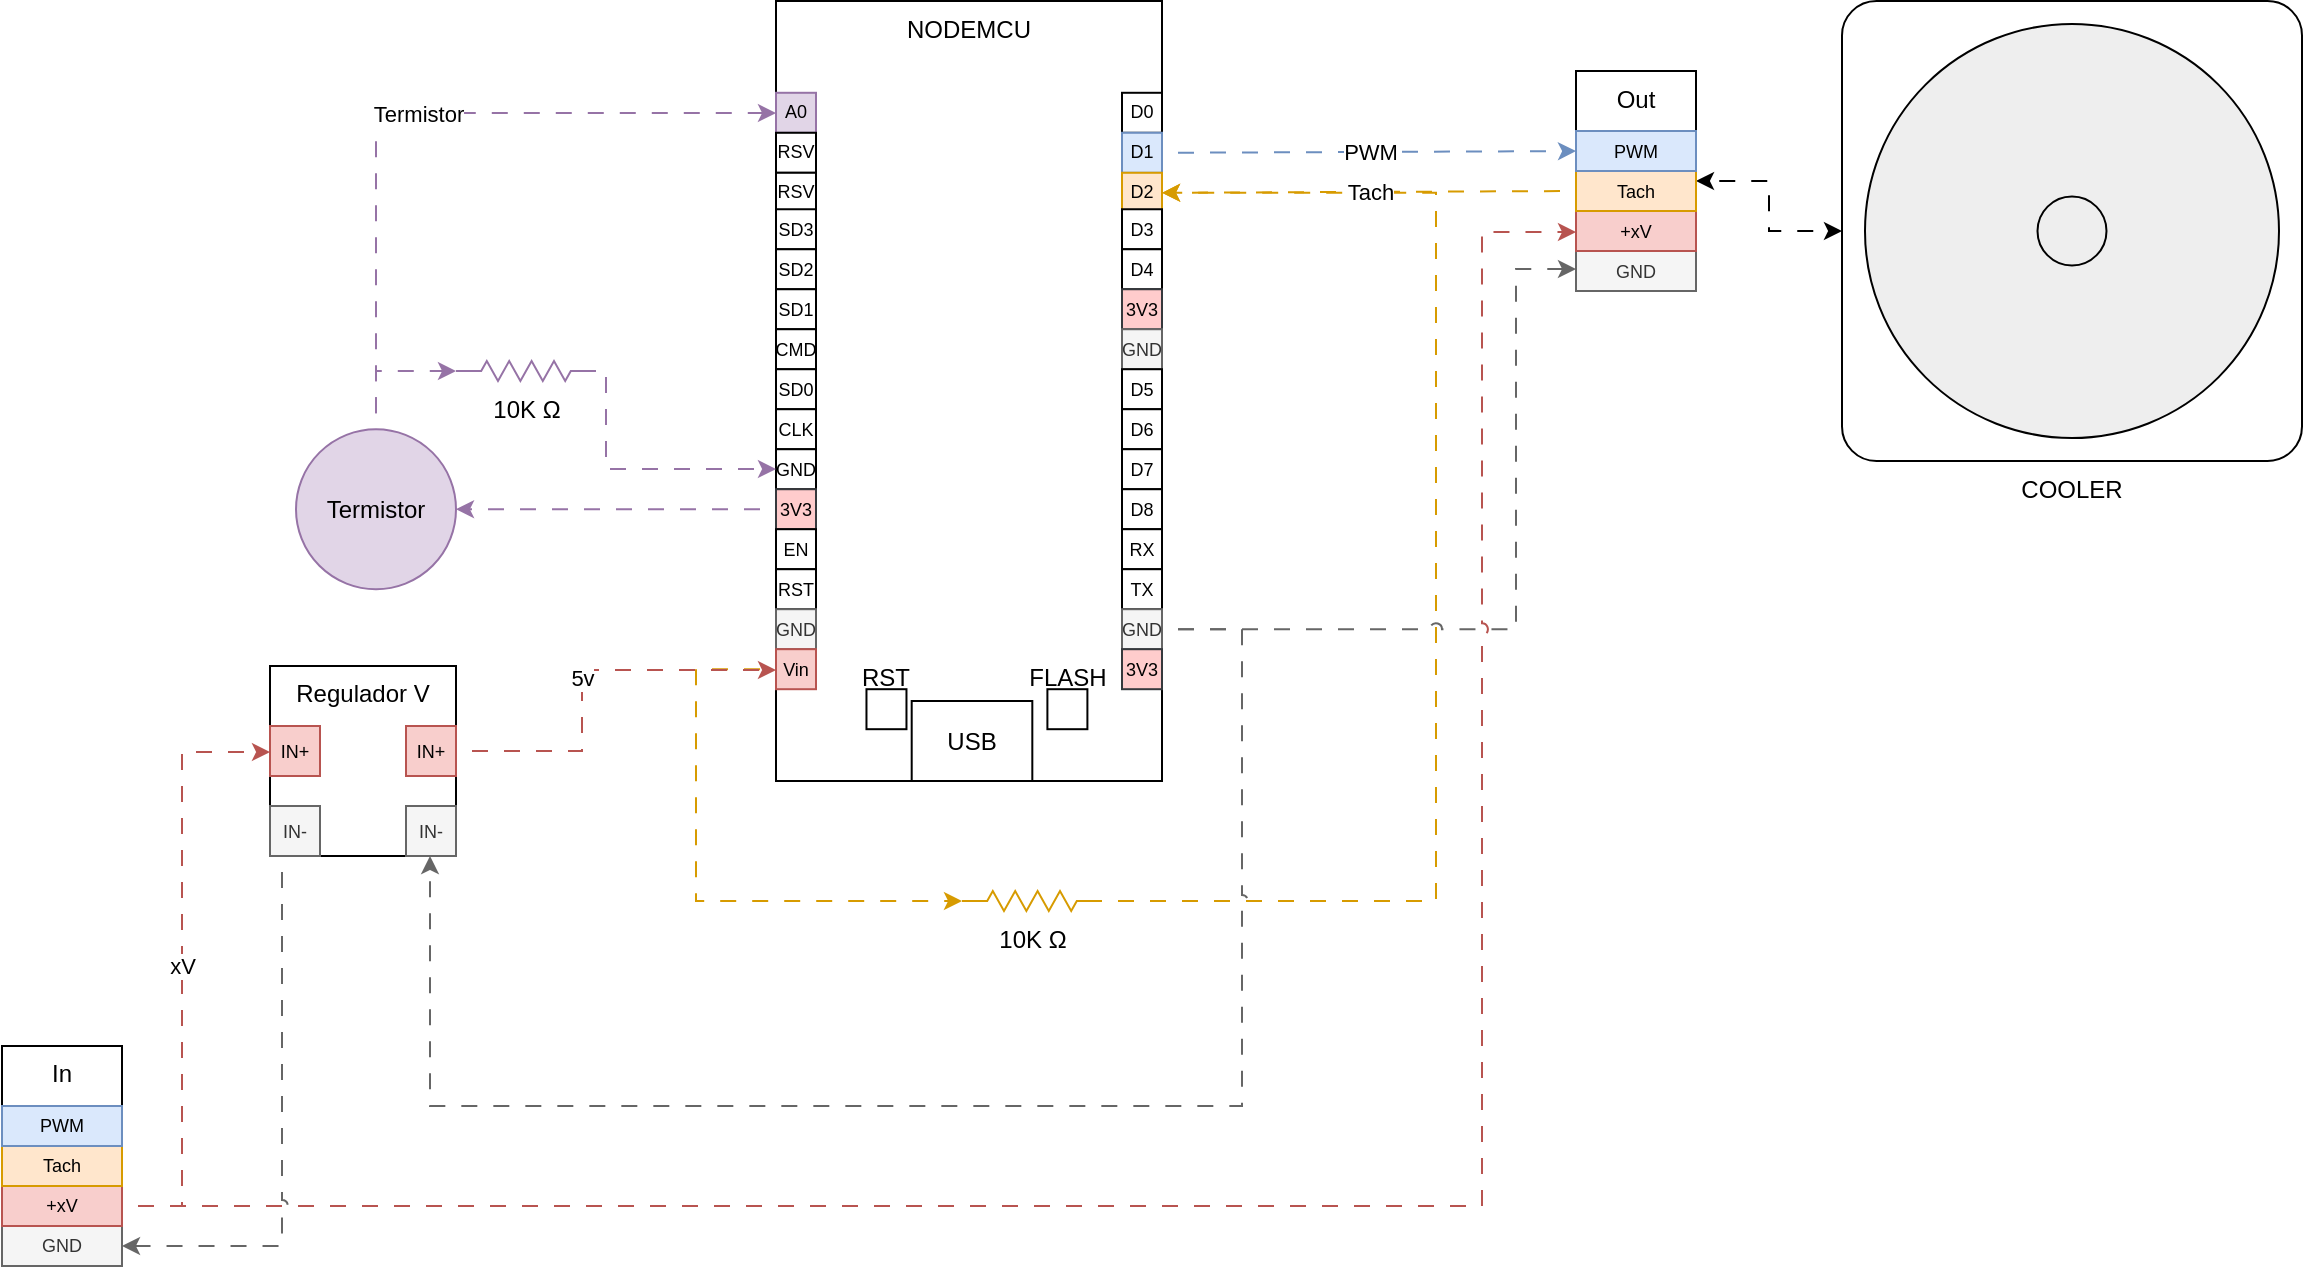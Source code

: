 <mxfile version="24.7.16" pages="2">
  <diagram name="PC PWM" id="gAgsuRjHS2G912RXlQrC">
    <mxGraphModel dx="1728" dy="940" grid="1" gridSize="10" guides="1" tooltips="1" connect="1" arrows="1" fold="1" page="1" pageScale="1" pageWidth="827" pageHeight="1169" math="0" shadow="0">
      <root>
        <mxCell id="0" />
        <mxCell id="1" parent="0" />
        <mxCell id="gfHZcTglI9DwYwQy2OEN-58" style="edgeStyle=orthogonalEdgeStyle;rounded=0;orthogonalLoop=1;jettySize=auto;html=1;entryX=1;entryY=0.5;entryDx=0;entryDy=0;fillColor=#ffe6cc;strokeColor=#d79b00;flowAnimation=1;jumpStyle=arc;" parent="1" source="gfHZcTglI9DwYwQy2OEN-57" target="gfHZcTglI9DwYwQy2OEN-6" edge="1">
          <mxGeometry relative="1" as="geometry">
            <Array as="points">
              <mxPoint x="727" y="487.5" />
              <mxPoint x="727" y="133.5" />
            </Array>
          </mxGeometry>
        </mxCell>
        <mxCell id="gfHZcTglI9DwYwQy2OEN-2" value="NODEMCU" style="rounded=0;whiteSpace=wrap;html=1;container=1;labelPosition=center;verticalLabelPosition=middle;align=center;verticalAlign=top;horizontal=1;" parent="1" vertex="1">
          <mxGeometry x="397" y="37.5" width="193" height="390" as="geometry" />
        </mxCell>
        <mxCell id="gfHZcTglI9DwYwQy2OEN-3" value="USB" style="rounded=0;whiteSpace=wrap;html=1;" parent="gfHZcTglI9DwYwQy2OEN-2" vertex="1">
          <mxGeometry x="67.852" y="350" width="60.312" height="40" as="geometry" />
        </mxCell>
        <mxCell id="gfHZcTglI9DwYwQy2OEN-4" value="D0" style="rounded=0;whiteSpace=wrap;html=1;fontSize=9;" parent="gfHZcTglI9DwYwQy2OEN-2" vertex="1">
          <mxGeometry x="173.0" y="45.895" width="20" height="20" as="geometry" />
        </mxCell>
        <mxCell id="gfHZcTglI9DwYwQy2OEN-5" value="D1" style="rounded=0;whiteSpace=wrap;html=1;fontSize=9;fillColor=#dae8fc;strokeColor=#6c8ebf;" parent="gfHZcTglI9DwYwQy2OEN-2" vertex="1">
          <mxGeometry x="173.0" y="65.892" width="20" height="20" as="geometry" />
        </mxCell>
        <mxCell id="gfHZcTglI9DwYwQy2OEN-6" value="D2" style="rounded=0;whiteSpace=wrap;html=1;fontSize=9;fillColor=#ffe6cc;strokeColor=#d79b00;" parent="gfHZcTglI9DwYwQy2OEN-2" vertex="1">
          <mxGeometry x="173.0" y="85.889" width="20" height="20" as="geometry" />
        </mxCell>
        <mxCell id="gfHZcTglI9DwYwQy2OEN-7" value="D3" style="rounded=0;whiteSpace=wrap;html=1;fontSize=9;" parent="gfHZcTglI9DwYwQy2OEN-2" vertex="1">
          <mxGeometry x="173.0" y="104.126" width="20" height="20" as="geometry" />
        </mxCell>
        <mxCell id="gfHZcTglI9DwYwQy2OEN-14" value="D4" style="rounded=0;whiteSpace=wrap;html=1;fontSize=9;" parent="gfHZcTglI9DwYwQy2OEN-2" vertex="1">
          <mxGeometry x="173.0" y="124.123" width="20" height="20" as="geometry" />
        </mxCell>
        <mxCell id="gfHZcTglI9DwYwQy2OEN-15" value="3V3" style="rounded=0;whiteSpace=wrap;html=1;fontSize=9;fillColor=#ffcccc;strokeColor=#36393d;" parent="gfHZcTglI9DwYwQy2OEN-2" vertex="1">
          <mxGeometry x="173.0" y="144.12" width="20" height="20" as="geometry" />
        </mxCell>
        <mxCell id="gfHZcTglI9DwYwQy2OEN-16" value="GND" style="rounded=0;whiteSpace=wrap;html=1;fontSize=9;fillColor=#f5f5f5;fontColor=#333333;strokeColor=#666666;" parent="gfHZcTglI9DwYwQy2OEN-2" vertex="1">
          <mxGeometry x="173.0" y="164.117" width="20" height="20" as="geometry" />
        </mxCell>
        <mxCell id="gfHZcTglI9DwYwQy2OEN-17" value="D5" style="rounded=0;whiteSpace=wrap;html=1;fontSize=9;" parent="gfHZcTglI9DwYwQy2OEN-2" vertex="1">
          <mxGeometry x="173.0" y="184.114" width="20" height="20" as="geometry" />
        </mxCell>
        <mxCell id="gfHZcTglI9DwYwQy2OEN-18" value="D6" style="rounded=0;whiteSpace=wrap;html=1;fontSize=9;" parent="gfHZcTglI9DwYwQy2OEN-2" vertex="1">
          <mxGeometry x="173.0" y="204.111" width="20" height="20" as="geometry" />
        </mxCell>
        <mxCell id="gfHZcTglI9DwYwQy2OEN-19" value="D7" style="rounded=0;whiteSpace=wrap;html=1;fontSize=9;" parent="gfHZcTglI9DwYwQy2OEN-2" vertex="1">
          <mxGeometry x="173.0" y="224.108" width="20" height="20" as="geometry" />
        </mxCell>
        <mxCell id="gfHZcTglI9DwYwQy2OEN-21" value="D8" style="rounded=0;whiteSpace=wrap;html=1;fontSize=9;" parent="gfHZcTglI9DwYwQy2OEN-2" vertex="1">
          <mxGeometry x="173.0" y="244.11" width="20" height="20" as="geometry" />
        </mxCell>
        <mxCell id="gfHZcTglI9DwYwQy2OEN-22" value="RX" style="rounded=0;whiteSpace=wrap;html=1;fontSize=9;" parent="gfHZcTglI9DwYwQy2OEN-2" vertex="1">
          <mxGeometry x="173.0" y="264.107" width="20" height="20" as="geometry" />
        </mxCell>
        <mxCell id="gfHZcTglI9DwYwQy2OEN-23" value="TX" style="rounded=0;whiteSpace=wrap;html=1;fontSize=9;" parent="gfHZcTglI9DwYwQy2OEN-2" vertex="1">
          <mxGeometry x="173.0" y="284.104" width="20" height="20" as="geometry" />
        </mxCell>
        <mxCell id="gfHZcTglI9DwYwQy2OEN-24" value="GND" style="rounded=0;whiteSpace=wrap;html=1;fontSize=9;fillColor=#f5f5f5;fontColor=#333333;strokeColor=#666666;" parent="gfHZcTglI9DwYwQy2OEN-2" vertex="1">
          <mxGeometry x="173.0" y="304.101" width="20" height="20" as="geometry" />
        </mxCell>
        <mxCell id="gfHZcTglI9DwYwQy2OEN-25" value="3V3" style="rounded=0;whiteSpace=wrap;html=1;fontSize=9;fillColor=#ffcccc;strokeColor=#36393d;" parent="gfHZcTglI9DwYwQy2OEN-2" vertex="1">
          <mxGeometry x="173.0" y="324.098" width="20" height="20" as="geometry" />
        </mxCell>
        <mxCell id="gfHZcTglI9DwYwQy2OEN-26" value="A0" style="rounded=0;whiteSpace=wrap;html=1;fontSize=9;fillColor=#e1d5e7;strokeColor=#9673a6;" parent="gfHZcTglI9DwYwQy2OEN-2" vertex="1">
          <mxGeometry x="-0.002" y="45.895" width="20" height="20" as="geometry" />
        </mxCell>
        <mxCell id="gfHZcTglI9DwYwQy2OEN-27" value="RSV" style="rounded=0;whiteSpace=wrap;html=1;fontSize=9;" parent="gfHZcTglI9DwYwQy2OEN-2" vertex="1">
          <mxGeometry x="-0.002" y="65.892" width="20" height="20" as="geometry" />
        </mxCell>
        <mxCell id="gfHZcTglI9DwYwQy2OEN-28" value="RSV" style="rounded=0;whiteSpace=wrap;html=1;fontSize=9;" parent="gfHZcTglI9DwYwQy2OEN-2" vertex="1">
          <mxGeometry x="-0.002" y="85.889" width="20" height="20" as="geometry" />
        </mxCell>
        <mxCell id="gfHZcTglI9DwYwQy2OEN-29" value="SD3" style="rounded=0;whiteSpace=wrap;html=1;fontSize=9;" parent="gfHZcTglI9DwYwQy2OEN-2" vertex="1">
          <mxGeometry x="-0.002" y="104.126" width="20" height="20" as="geometry" />
        </mxCell>
        <mxCell id="gfHZcTglI9DwYwQy2OEN-30" value="SD2" style="rounded=0;whiteSpace=wrap;html=1;fontSize=9;" parent="gfHZcTglI9DwYwQy2OEN-2" vertex="1">
          <mxGeometry x="-0.002" y="124.123" width="20" height="20" as="geometry" />
        </mxCell>
        <mxCell id="gfHZcTglI9DwYwQy2OEN-31" value="SD1" style="rounded=0;whiteSpace=wrap;html=1;fontSize=9;" parent="gfHZcTglI9DwYwQy2OEN-2" vertex="1">
          <mxGeometry x="-0.002" y="144.12" width="20" height="20" as="geometry" />
        </mxCell>
        <mxCell id="gfHZcTglI9DwYwQy2OEN-32" value="CMD" style="rounded=0;whiteSpace=wrap;html=1;fontSize=9;" parent="gfHZcTglI9DwYwQy2OEN-2" vertex="1">
          <mxGeometry x="-0.002" y="164.117" width="20" height="20" as="geometry" />
        </mxCell>
        <mxCell id="gfHZcTglI9DwYwQy2OEN-33" value="SD0" style="rounded=0;whiteSpace=wrap;html=1;fontSize=9;" parent="gfHZcTglI9DwYwQy2OEN-2" vertex="1">
          <mxGeometry x="-0.002" y="184.114" width="20" height="20" as="geometry" />
        </mxCell>
        <mxCell id="gfHZcTglI9DwYwQy2OEN-34" value="CLK" style="rounded=0;whiteSpace=wrap;html=1;fontSize=9;" parent="gfHZcTglI9DwYwQy2OEN-2" vertex="1">
          <mxGeometry x="-0.002" y="204.111" width="20" height="20" as="geometry" />
        </mxCell>
        <mxCell id="gfHZcTglI9DwYwQy2OEN-35" value="GND" style="rounded=0;whiteSpace=wrap;html=1;fontSize=9;" parent="gfHZcTglI9DwYwQy2OEN-2" vertex="1">
          <mxGeometry x="-0.002" y="224.108" width="20" height="20" as="geometry" />
        </mxCell>
        <mxCell id="gfHZcTglI9DwYwQy2OEN-36" value="3V3" style="rounded=0;whiteSpace=wrap;html=1;fontSize=9;fillColor=#ffcccc;strokeColor=#36393d;" parent="gfHZcTglI9DwYwQy2OEN-2" vertex="1">
          <mxGeometry x="-0.002" y="244.11" width="20" height="20" as="geometry" />
        </mxCell>
        <mxCell id="gfHZcTglI9DwYwQy2OEN-37" value="EN" style="rounded=0;whiteSpace=wrap;html=1;fontSize=9;" parent="gfHZcTglI9DwYwQy2OEN-2" vertex="1">
          <mxGeometry x="-0.002" y="264.107" width="20" height="20" as="geometry" />
        </mxCell>
        <mxCell id="gfHZcTglI9DwYwQy2OEN-38" value="RST" style="rounded=0;whiteSpace=wrap;html=1;fontSize=9;" parent="gfHZcTglI9DwYwQy2OEN-2" vertex="1">
          <mxGeometry x="-0.002" y="284.104" width="20" height="20" as="geometry" />
        </mxCell>
        <mxCell id="gfHZcTglI9DwYwQy2OEN-39" value="GND" style="rounded=0;whiteSpace=wrap;html=1;fontSize=9;fillColor=#f5f5f5;fontColor=#333333;strokeColor=#666666;" parent="gfHZcTglI9DwYwQy2OEN-2" vertex="1">
          <mxGeometry x="-0.002" y="304.101" width="20" height="20" as="geometry" />
        </mxCell>
        <mxCell id="gfHZcTglI9DwYwQy2OEN-40" value="Vin" style="rounded=0;whiteSpace=wrap;html=1;fontSize=9;fillColor=#f8cecc;strokeColor=#b85450;" parent="gfHZcTglI9DwYwQy2OEN-2" vertex="1">
          <mxGeometry x="-0.002" y="324.098" width="20" height="20" as="geometry" />
        </mxCell>
        <mxCell id="gfHZcTglI9DwYwQy2OEN-41" value="FLASH" style="rounded=0;whiteSpace=wrap;html=1;verticalAlign=top;horizontal=1;labelPosition=center;verticalLabelPosition=top;align=center;" parent="gfHZcTglI9DwYwQy2OEN-2" vertex="1">
          <mxGeometry x="135.701" y="344.098" width="20" height="20" as="geometry" />
        </mxCell>
        <mxCell id="gfHZcTglI9DwYwQy2OEN-43" value="RST" style="rounded=0;whiteSpace=wrap;html=1;verticalAlign=top;horizontal=1;labelPosition=center;verticalLabelPosition=top;align=center;" parent="gfHZcTglI9DwYwQy2OEN-2" vertex="1">
          <mxGeometry x="45.233" y="344.098" width="20" height="20" as="geometry" />
        </mxCell>
        <mxCell id="gfHZcTglI9DwYwQy2OEN-47" value="Termistor" style="ellipse;whiteSpace=wrap;html=1;aspect=fixed;fillColor=#e1d5e7;strokeColor=#9673a6;" parent="1" vertex="1">
          <mxGeometry x="157" y="251.61" width="80" height="80" as="geometry" />
        </mxCell>
        <mxCell id="gfHZcTglI9DwYwQy2OEN-46" value="Termistor" style="edgeStyle=orthogonalEdgeStyle;rounded=0;orthogonalLoop=1;jettySize=auto;html=1;fillColor=#e1d5e7;strokeColor=#9673a6;flowAnimation=1;jumpStyle=arc;" parent="1" source="gfHZcTglI9DwYwQy2OEN-47" target="gfHZcTglI9DwYwQy2OEN-26" edge="1">
          <mxGeometry relative="1" as="geometry">
            <mxPoint x="247" y="87.5" as="sourcePoint" />
            <Array as="points">
              <mxPoint x="197" y="93.5" />
            </Array>
          </mxGeometry>
        </mxCell>
        <mxCell id="gfHZcTglI9DwYwQy2OEN-48" style="edgeStyle=orthogonalEdgeStyle;rounded=0;orthogonalLoop=1;jettySize=auto;html=1;fillColor=#e1d5e7;strokeColor=#9673a6;flowAnimation=1;jumpStyle=arc;" parent="1" source="gfHZcTglI9DwYwQy2OEN-36" target="gfHZcTglI9DwYwQy2OEN-47" edge="1">
          <mxGeometry relative="1" as="geometry" />
        </mxCell>
        <mxCell id="gfHZcTglI9DwYwQy2OEN-52" style="edgeStyle=orthogonalEdgeStyle;rounded=0;orthogonalLoop=1;jettySize=auto;html=1;fillColor=#e1d5e7;strokeColor=#9673a6;flowAnimation=1;jumpStyle=arc;" parent="1" source="gfHZcTglI9DwYwQy2OEN-50" target="gfHZcTglI9DwYwQy2OEN-35" edge="1">
          <mxGeometry relative="1" as="geometry">
            <Array as="points">
              <mxPoint x="312" y="271.5" />
            </Array>
          </mxGeometry>
        </mxCell>
        <mxCell id="gfHZcTglI9DwYwQy2OEN-50" value="10K Ω" style="pointerEvents=1;verticalLabelPosition=bottom;shadow=0;dashed=0;align=center;html=1;verticalAlign=top;shape=mxgraph.electrical.resistors.resistor_2;fillColor=#e1d5e7;strokeColor=#9673a6;" parent="1" vertex="1">
          <mxGeometry x="237" y="217.5" width="70" height="10" as="geometry" />
        </mxCell>
        <mxCell id="gfHZcTglI9DwYwQy2OEN-51" style="edgeStyle=orthogonalEdgeStyle;rounded=0;orthogonalLoop=1;jettySize=auto;html=1;entryX=0;entryY=0.5;entryDx=0;entryDy=0;entryPerimeter=0;fillColor=#e1d5e7;strokeColor=#9673a6;flowAnimation=1;jumpStyle=arc;" parent="1" source="gfHZcTglI9DwYwQy2OEN-47" target="gfHZcTglI9DwYwQy2OEN-50" edge="1">
          <mxGeometry relative="1" as="geometry" />
        </mxCell>
        <mxCell id="gfHZcTglI9DwYwQy2OEN-56" style="edgeStyle=orthogonalEdgeStyle;rounded=0;orthogonalLoop=1;jettySize=auto;html=1;flowAnimation=1;jumpStyle=arc;startArrow=classic;startFill=1;" parent="1" source="gfHZcTglI9DwYwQy2OEN-53" target="gfHZcTglI9DwYwQy2OEN-62" edge="1">
          <mxGeometry relative="1" as="geometry">
            <mxPoint x="1040" y="422.5" as="targetPoint" />
          </mxGeometry>
        </mxCell>
        <mxCell id="gfHZcTglI9DwYwQy2OEN-53" value="COOLER" style="whiteSpace=wrap;html=1;aspect=fixed;verticalLabelPosition=bottom;verticalAlign=top;shape=mxgraph.floorplan.water_cooler;" parent="1" vertex="1">
          <mxGeometry x="930" y="37.5" width="230" height="230" as="geometry" />
        </mxCell>
        <mxCell id="gfHZcTglI9DwYwQy2OEN-57" value="10K Ω" style="pointerEvents=1;verticalLabelPosition=bottom;shadow=0;dashed=0;align=center;html=1;verticalAlign=top;shape=mxgraph.electrical.resistors.resistor_2;fillColor=#ffe6cc;strokeColor=#d79b00;" parent="1" vertex="1">
          <mxGeometry x="490" y="482.5" width="70" height="10" as="geometry" />
        </mxCell>
        <mxCell id="gfHZcTglI9DwYwQy2OEN-59" style="edgeStyle=orthogonalEdgeStyle;rounded=0;orthogonalLoop=1;jettySize=auto;html=1;fillColor=#ffe6cc;strokeColor=#d79b00;flowAnimation=1;jumpStyle=arc;" parent="1" source="gfHZcTglI9DwYwQy2OEN-40" target="gfHZcTglI9DwYwQy2OEN-57" edge="1">
          <mxGeometry relative="1" as="geometry">
            <Array as="points">
              <mxPoint x="357" y="371.5" />
              <mxPoint x="357" y="487.5" />
            </Array>
          </mxGeometry>
        </mxCell>
        <mxCell id="gfHZcTglI9DwYwQy2OEN-62" value="&lt;div&gt;Out&lt;/div&gt;" style="rounded=0;whiteSpace=wrap;html=1;verticalAlign=top;container=1;" parent="1" vertex="1">
          <mxGeometry x="797" y="72.5" width="60" height="110" as="geometry" />
        </mxCell>
        <mxCell id="gfHZcTglI9DwYwQy2OEN-65" value="GND" style="rounded=0;whiteSpace=wrap;html=1;fontSize=9;fillColor=#f5f5f5;fontColor=#333333;strokeColor=#666666;" parent="gfHZcTglI9DwYwQy2OEN-62" vertex="1">
          <mxGeometry y="90" width="60" height="20.0" as="geometry" />
        </mxCell>
        <mxCell id="gfHZcTglI9DwYwQy2OEN-66" value="+xV" style="rounded=0;whiteSpace=wrap;html=1;fontSize=9;fillColor=#f8cecc;strokeColor=#b85450;" parent="gfHZcTglI9DwYwQy2OEN-62" vertex="1">
          <mxGeometry y="70" width="60" height="20.0" as="geometry" />
        </mxCell>
        <mxCell id="gfHZcTglI9DwYwQy2OEN-69" value="Tach" style="rounded=0;whiteSpace=wrap;html=1;fontSize=9;fillColor=#ffe6cc;strokeColor=#d79b00;" parent="gfHZcTglI9DwYwQy2OEN-62" vertex="1">
          <mxGeometry y="50.0" width="60" height="20.0" as="geometry" />
        </mxCell>
        <mxCell id="gfHZcTglI9DwYwQy2OEN-71" value="PWM" style="rounded=0;whiteSpace=wrap;html=1;fontSize=9;fillColor=#dae8fc;strokeColor=#6c8ebf;" parent="gfHZcTglI9DwYwQy2OEN-62" vertex="1">
          <mxGeometry y="30" width="60" height="20.0" as="geometry" />
        </mxCell>
        <mxCell id="gfHZcTglI9DwYwQy2OEN-68" style="edgeStyle=orthogonalEdgeStyle;rounded=0;orthogonalLoop=1;jettySize=auto;html=1;fillColor=#f5f5f5;strokeColor=#666666;flowAnimation=1;jumpStyle=arc;" parent="1" source="gfHZcTglI9DwYwQy2OEN-24" target="gfHZcTglI9DwYwQy2OEN-65" edge="1">
          <mxGeometry relative="1" as="geometry">
            <Array as="points">
              <mxPoint x="767" y="351.5" />
              <mxPoint x="767" y="171.5" />
            </Array>
          </mxGeometry>
        </mxCell>
        <mxCell id="gfHZcTglI9DwYwQy2OEN-45" value="Tach" style="edgeStyle=orthogonalEdgeStyle;rounded=0;orthogonalLoop=1;jettySize=auto;html=1;fillColor=#ffe6cc;strokeColor=#d79b00;flowAnimation=1;jumpStyle=arc;" parent="1" source="gfHZcTglI9DwYwQy2OEN-69" target="gfHZcTglI9DwYwQy2OEN-6" edge="1">
          <mxGeometry relative="1" as="geometry">
            <mxPoint x="757" y="133.389" as="sourcePoint" />
          </mxGeometry>
        </mxCell>
        <mxCell id="gfHZcTglI9DwYwQy2OEN-44" value="PWM" style="edgeStyle=orthogonalEdgeStyle;rounded=0;orthogonalLoop=1;jettySize=auto;html=1;fillColor=#dae8fc;strokeColor=#6c8ebf;flowAnimation=1;jumpStyle=arc;" parent="1" source="gfHZcTglI9DwYwQy2OEN-5" target="gfHZcTglI9DwYwQy2OEN-71" edge="1">
          <mxGeometry relative="1" as="geometry">
            <mxPoint x="757" y="113.392" as="targetPoint" />
          </mxGeometry>
        </mxCell>
        <mxCell id="gfHZcTglI9DwYwQy2OEN-73" value="In" style="rounded=0;whiteSpace=wrap;html=1;verticalAlign=top;container=1;" parent="1" vertex="1">
          <mxGeometry x="10" y="560" width="60" height="110" as="geometry" />
        </mxCell>
        <mxCell id="gfHZcTglI9DwYwQy2OEN-74" value="GND" style="rounded=0;whiteSpace=wrap;html=1;fontSize=9;fillColor=#f5f5f5;fontColor=#333333;strokeColor=#666666;" parent="gfHZcTglI9DwYwQy2OEN-73" vertex="1">
          <mxGeometry y="90" width="60" height="20.0" as="geometry" />
        </mxCell>
        <mxCell id="gfHZcTglI9DwYwQy2OEN-75" value="+xV" style="rounded=0;whiteSpace=wrap;html=1;fontSize=9;fillColor=#f8cecc;strokeColor=#b85450;" parent="gfHZcTglI9DwYwQy2OEN-73" vertex="1">
          <mxGeometry y="70" width="60" height="20.0" as="geometry" />
        </mxCell>
        <mxCell id="gfHZcTglI9DwYwQy2OEN-76" value="Tach" style="rounded=0;whiteSpace=wrap;html=1;fontSize=9;fillColor=#ffe6cc;strokeColor=#d79b00;" parent="gfHZcTglI9DwYwQy2OEN-73" vertex="1">
          <mxGeometry y="50.0" width="60" height="20.0" as="geometry" />
        </mxCell>
        <mxCell id="gfHZcTglI9DwYwQy2OEN-77" value="PWM" style="rounded=0;whiteSpace=wrap;html=1;fontSize=9;fillColor=#dae8fc;strokeColor=#6c8ebf;" parent="gfHZcTglI9DwYwQy2OEN-73" vertex="1">
          <mxGeometry y="30" width="60" height="20.0" as="geometry" />
        </mxCell>
        <mxCell id="gfHZcTglI9DwYwQy2OEN-78" value="Regulador V" style="rounded=0;whiteSpace=wrap;html=1;container=1;verticalAlign=top;" parent="1" vertex="1">
          <mxGeometry x="144" y="370" width="93" height="95" as="geometry" />
        </mxCell>
        <mxCell id="gfHZcTglI9DwYwQy2OEN-81" value="IN+" style="rounded=0;whiteSpace=wrap;html=1;fontSize=9;fillColor=#f8cecc;strokeColor=#b85450;" parent="gfHZcTglI9DwYwQy2OEN-78" vertex="1">
          <mxGeometry x="68" y="30" width="25" height="25" as="geometry" />
        </mxCell>
        <mxCell id="gfHZcTglI9DwYwQy2OEN-82" value="IN-" style="rounded=0;whiteSpace=wrap;html=1;fontSize=9;fillColor=#f5f5f5;fontColor=#333333;strokeColor=#666666;" parent="gfHZcTglI9DwYwQy2OEN-78" vertex="1">
          <mxGeometry x="68" y="70" width="25" height="25" as="geometry" />
        </mxCell>
        <mxCell id="gfHZcTglI9DwYwQy2OEN-79" value="IN+" style="rounded=0;whiteSpace=wrap;html=1;fontSize=9;fillColor=#f8cecc;strokeColor=#b85450;" parent="gfHZcTglI9DwYwQy2OEN-78" vertex="1">
          <mxGeometry y="30" width="25" height="25" as="geometry" />
        </mxCell>
        <mxCell id="gfHZcTglI9DwYwQy2OEN-80" value="IN-" style="rounded=0;whiteSpace=wrap;html=1;fontSize=9;fillColor=#f5f5f5;fontColor=#333333;strokeColor=#666666;" parent="gfHZcTglI9DwYwQy2OEN-78" vertex="1">
          <mxGeometry y="70" width="25" height="25" as="geometry" />
        </mxCell>
        <mxCell id="gfHZcTglI9DwYwQy2OEN-83" value="xV" style="edgeStyle=orthogonalEdgeStyle;rounded=0;orthogonalLoop=1;jettySize=auto;html=1;fillColor=#f8cecc;strokeColor=#b85450;flowAnimation=1;jumpStyle=arc;" parent="1" source="gfHZcTglI9DwYwQy2OEN-75" target="gfHZcTglI9DwYwQy2OEN-79" edge="1">
          <mxGeometry relative="1" as="geometry">
            <Array as="points">
              <mxPoint x="100" y="640" />
              <mxPoint x="100" y="413" />
            </Array>
          </mxGeometry>
        </mxCell>
        <mxCell id="gfHZcTglI9DwYwQy2OEN-64" value="5v" style="edgeStyle=orthogonalEdgeStyle;rounded=0;orthogonalLoop=1;jettySize=auto;html=1;fillColor=#f8cecc;strokeColor=#b85450;flowAnimation=1;jumpStyle=arc;" parent="1" source="gfHZcTglI9DwYwQy2OEN-81" target="gfHZcTglI9DwYwQy2OEN-40" edge="1">
          <mxGeometry relative="1" as="geometry">
            <mxPoint x="237" y="522.5" as="sourcePoint" />
            <Array as="points">
              <mxPoint x="300" y="413" />
              <mxPoint x="300" y="372" />
            </Array>
          </mxGeometry>
        </mxCell>
        <mxCell id="gfHZcTglI9DwYwQy2OEN-86" style="edgeStyle=orthogonalEdgeStyle;rounded=0;orthogonalLoop=1;jettySize=auto;html=1;fillColor=#f8cecc;strokeColor=#b85450;flowAnimation=1;jumpStyle=arc;" parent="1" source="gfHZcTglI9DwYwQy2OEN-75" target="gfHZcTglI9DwYwQy2OEN-66" edge="1">
          <mxGeometry relative="1" as="geometry">
            <Array as="points">
              <mxPoint x="750" y="640" />
              <mxPoint x="750" y="153" />
            </Array>
          </mxGeometry>
        </mxCell>
        <mxCell id="gfHZcTglI9DwYwQy2OEN-84" style="edgeStyle=orthogonalEdgeStyle;rounded=0;orthogonalLoop=1;jettySize=auto;html=1;fillColor=#f5f5f5;strokeColor=#666666;flowAnimation=1;jumpStyle=arc;" parent="1" source="gfHZcTglI9DwYwQy2OEN-80" target="gfHZcTglI9DwYwQy2OEN-74" edge="1">
          <mxGeometry relative="1" as="geometry">
            <Array as="points">
              <mxPoint x="150" y="660" />
            </Array>
          </mxGeometry>
        </mxCell>
        <mxCell id="gfHZcTglI9DwYwQy2OEN-85" style="edgeStyle=orthogonalEdgeStyle;rounded=0;orthogonalLoop=1;jettySize=auto;html=1;fillColor=#f5f5f5;strokeColor=#666666;flowAnimation=1;jumpStyle=arc;" parent="1" source="gfHZcTglI9DwYwQy2OEN-24" target="gfHZcTglI9DwYwQy2OEN-82" edge="1">
          <mxGeometry relative="1" as="geometry">
            <Array as="points">
              <mxPoint x="630" y="352" />
              <mxPoint x="630" y="590" />
              <mxPoint x="224" y="590" />
            </Array>
          </mxGeometry>
        </mxCell>
      </root>
    </mxGraphModel>
  </diagram>
  <diagram name="Generic" id="KnZWvhWK-hRDJY4Scf3Q">
    <mxGraphModel dx="989" dy="530" grid="1" gridSize="10" guides="1" tooltips="1" connect="1" arrows="1" fold="1" page="1" pageScale="1" pageWidth="827" pageHeight="1169" math="0" shadow="0">
      <root>
        <mxCell id="_hBE7N1lKKMaQ4yeTmbs-0" />
        <mxCell id="_hBE7N1lKKMaQ4yeTmbs-1" parent="_hBE7N1lKKMaQ4yeTmbs-0" />
        <mxCell id="_hBE7N1lKKMaQ4yeTmbs-2" style="edgeStyle=orthogonalEdgeStyle;rounded=0;orthogonalLoop=1;jettySize=auto;html=1;entryX=1;entryY=0.5;entryDx=0;entryDy=0;fillColor=#ffe6cc;strokeColor=#d79b00;flowAnimation=1;jumpStyle=arc;" edge="1" parent="_hBE7N1lKKMaQ4yeTmbs-1" source="_hBE7N1lKKMaQ4yeTmbs-45" target="_hBE7N1lKKMaQ4yeTmbs-7">
          <mxGeometry relative="1" as="geometry">
            <Array as="points">
              <mxPoint x="727" y="487.5" />
              <mxPoint x="727" y="133.5" />
            </Array>
          </mxGeometry>
        </mxCell>
        <mxCell id="_hBE7N1lKKMaQ4yeTmbs-3" value="NODEMCU" style="rounded=0;whiteSpace=wrap;html=1;container=1;labelPosition=center;verticalLabelPosition=middle;align=center;verticalAlign=top;horizontal=1;" vertex="1" parent="_hBE7N1lKKMaQ4yeTmbs-1">
          <mxGeometry x="397" y="37.5" width="193" height="390" as="geometry" />
        </mxCell>
        <mxCell id="_hBE7N1lKKMaQ4yeTmbs-4" value="USB" style="rounded=0;whiteSpace=wrap;html=1;" vertex="1" parent="_hBE7N1lKKMaQ4yeTmbs-3">
          <mxGeometry x="67.852" y="350" width="60.312" height="40" as="geometry" />
        </mxCell>
        <mxCell id="_hBE7N1lKKMaQ4yeTmbs-5" value="D0" style="rounded=0;whiteSpace=wrap;html=1;fontSize=9;" vertex="1" parent="_hBE7N1lKKMaQ4yeTmbs-3">
          <mxGeometry x="173.0" y="45.895" width="20" height="20" as="geometry" />
        </mxCell>
        <mxCell id="_hBE7N1lKKMaQ4yeTmbs-6" value="D1" style="rounded=0;whiteSpace=wrap;html=1;fontSize=9;fillColor=#dae8fc;strokeColor=#6c8ebf;" vertex="1" parent="_hBE7N1lKKMaQ4yeTmbs-3">
          <mxGeometry x="173.0" y="65.892" width="20" height="20" as="geometry" />
        </mxCell>
        <mxCell id="_hBE7N1lKKMaQ4yeTmbs-7" value="D2" style="rounded=0;whiteSpace=wrap;html=1;fontSize=9;fillColor=#ffe6cc;strokeColor=#d79b00;" vertex="1" parent="_hBE7N1lKKMaQ4yeTmbs-3">
          <mxGeometry x="173.0" y="85.889" width="20" height="20" as="geometry" />
        </mxCell>
        <mxCell id="_hBE7N1lKKMaQ4yeTmbs-8" value="D3" style="rounded=0;whiteSpace=wrap;html=1;fontSize=9;" vertex="1" parent="_hBE7N1lKKMaQ4yeTmbs-3">
          <mxGeometry x="173.0" y="104.126" width="20" height="20" as="geometry" />
        </mxCell>
        <mxCell id="_hBE7N1lKKMaQ4yeTmbs-9" value="D4" style="rounded=0;whiteSpace=wrap;html=1;fontSize=9;" vertex="1" parent="_hBE7N1lKKMaQ4yeTmbs-3">
          <mxGeometry x="173.0" y="124.123" width="20" height="20" as="geometry" />
        </mxCell>
        <mxCell id="_hBE7N1lKKMaQ4yeTmbs-10" value="3V3" style="rounded=0;whiteSpace=wrap;html=1;fontSize=9;fillColor=#ffcccc;strokeColor=#36393d;" vertex="1" parent="_hBE7N1lKKMaQ4yeTmbs-3">
          <mxGeometry x="173.0" y="144.12" width="20" height="20" as="geometry" />
        </mxCell>
        <mxCell id="_hBE7N1lKKMaQ4yeTmbs-11" value="GND" style="rounded=0;whiteSpace=wrap;html=1;fontSize=9;fillColor=#f5f5f5;fontColor=#333333;strokeColor=#666666;" vertex="1" parent="_hBE7N1lKKMaQ4yeTmbs-3">
          <mxGeometry x="173.0" y="164.117" width="20" height="20" as="geometry" />
        </mxCell>
        <mxCell id="_hBE7N1lKKMaQ4yeTmbs-12" value="D5" style="rounded=0;whiteSpace=wrap;html=1;fontSize=9;" vertex="1" parent="_hBE7N1lKKMaQ4yeTmbs-3">
          <mxGeometry x="173.0" y="184.114" width="20" height="20" as="geometry" />
        </mxCell>
        <mxCell id="_hBE7N1lKKMaQ4yeTmbs-13" value="D6" style="rounded=0;whiteSpace=wrap;html=1;fontSize=9;" vertex="1" parent="_hBE7N1lKKMaQ4yeTmbs-3">
          <mxGeometry x="173.0" y="204.111" width="20" height="20" as="geometry" />
        </mxCell>
        <mxCell id="_hBE7N1lKKMaQ4yeTmbs-14" value="D7" style="rounded=0;whiteSpace=wrap;html=1;fontSize=9;" vertex="1" parent="_hBE7N1lKKMaQ4yeTmbs-3">
          <mxGeometry x="173.0" y="224.108" width="20" height="20" as="geometry" />
        </mxCell>
        <mxCell id="_hBE7N1lKKMaQ4yeTmbs-15" value="D8" style="rounded=0;whiteSpace=wrap;html=1;fontSize=9;" vertex="1" parent="_hBE7N1lKKMaQ4yeTmbs-3">
          <mxGeometry x="173.0" y="244.11" width="20" height="20" as="geometry" />
        </mxCell>
        <mxCell id="_hBE7N1lKKMaQ4yeTmbs-16" value="RX" style="rounded=0;whiteSpace=wrap;html=1;fontSize=9;" vertex="1" parent="_hBE7N1lKKMaQ4yeTmbs-3">
          <mxGeometry x="173.0" y="264.107" width="20" height="20" as="geometry" />
        </mxCell>
        <mxCell id="_hBE7N1lKKMaQ4yeTmbs-17" value="TX" style="rounded=0;whiteSpace=wrap;html=1;fontSize=9;" vertex="1" parent="_hBE7N1lKKMaQ4yeTmbs-3">
          <mxGeometry x="173.0" y="284.104" width="20" height="20" as="geometry" />
        </mxCell>
        <mxCell id="_hBE7N1lKKMaQ4yeTmbs-18" value="GND" style="rounded=0;whiteSpace=wrap;html=1;fontSize=9;fillColor=#f5f5f5;fontColor=#333333;strokeColor=#666666;" vertex="1" parent="_hBE7N1lKKMaQ4yeTmbs-3">
          <mxGeometry x="173.0" y="304.101" width="20" height="20" as="geometry" />
        </mxCell>
        <mxCell id="_hBE7N1lKKMaQ4yeTmbs-19" value="3V3" style="rounded=0;whiteSpace=wrap;html=1;fontSize=9;fillColor=#ffcccc;strokeColor=#36393d;" vertex="1" parent="_hBE7N1lKKMaQ4yeTmbs-3">
          <mxGeometry x="173.0" y="324.098" width="20" height="20" as="geometry" />
        </mxCell>
        <mxCell id="_hBE7N1lKKMaQ4yeTmbs-20" value="A0" style="rounded=0;whiteSpace=wrap;html=1;fontSize=9;fillColor=#e1d5e7;strokeColor=#9673a6;" vertex="1" parent="_hBE7N1lKKMaQ4yeTmbs-3">
          <mxGeometry x="-0.002" y="45.895" width="20" height="20" as="geometry" />
        </mxCell>
        <mxCell id="_hBE7N1lKKMaQ4yeTmbs-21" value="RSV" style="rounded=0;whiteSpace=wrap;html=1;fontSize=9;" vertex="1" parent="_hBE7N1lKKMaQ4yeTmbs-3">
          <mxGeometry x="-0.002" y="65.892" width="20" height="20" as="geometry" />
        </mxCell>
        <mxCell id="_hBE7N1lKKMaQ4yeTmbs-22" value="RSV" style="rounded=0;whiteSpace=wrap;html=1;fontSize=9;" vertex="1" parent="_hBE7N1lKKMaQ4yeTmbs-3">
          <mxGeometry x="-0.002" y="85.889" width="20" height="20" as="geometry" />
        </mxCell>
        <mxCell id="_hBE7N1lKKMaQ4yeTmbs-23" value="SD3" style="rounded=0;whiteSpace=wrap;html=1;fontSize=9;" vertex="1" parent="_hBE7N1lKKMaQ4yeTmbs-3">
          <mxGeometry x="-0.002" y="104.126" width="20" height="20" as="geometry" />
        </mxCell>
        <mxCell id="_hBE7N1lKKMaQ4yeTmbs-24" value="SD2" style="rounded=0;whiteSpace=wrap;html=1;fontSize=9;" vertex="1" parent="_hBE7N1lKKMaQ4yeTmbs-3">
          <mxGeometry x="-0.002" y="124.123" width="20" height="20" as="geometry" />
        </mxCell>
        <mxCell id="_hBE7N1lKKMaQ4yeTmbs-25" value="SD1" style="rounded=0;whiteSpace=wrap;html=1;fontSize=9;" vertex="1" parent="_hBE7N1lKKMaQ4yeTmbs-3">
          <mxGeometry x="-0.002" y="144.12" width="20" height="20" as="geometry" />
        </mxCell>
        <mxCell id="_hBE7N1lKKMaQ4yeTmbs-26" value="CMD" style="rounded=0;whiteSpace=wrap;html=1;fontSize=9;" vertex="1" parent="_hBE7N1lKKMaQ4yeTmbs-3">
          <mxGeometry x="-0.002" y="164.117" width="20" height="20" as="geometry" />
        </mxCell>
        <mxCell id="_hBE7N1lKKMaQ4yeTmbs-27" value="SD0" style="rounded=0;whiteSpace=wrap;html=1;fontSize=9;" vertex="1" parent="_hBE7N1lKKMaQ4yeTmbs-3">
          <mxGeometry x="-0.002" y="184.114" width="20" height="20" as="geometry" />
        </mxCell>
        <mxCell id="_hBE7N1lKKMaQ4yeTmbs-28" value="CLK" style="rounded=0;whiteSpace=wrap;html=1;fontSize=9;" vertex="1" parent="_hBE7N1lKKMaQ4yeTmbs-3">
          <mxGeometry x="-0.002" y="204.111" width="20" height="20" as="geometry" />
        </mxCell>
        <mxCell id="_hBE7N1lKKMaQ4yeTmbs-29" value="GND" style="rounded=0;whiteSpace=wrap;html=1;fontSize=9;" vertex="1" parent="_hBE7N1lKKMaQ4yeTmbs-3">
          <mxGeometry x="-0.002" y="224.108" width="20" height="20" as="geometry" />
        </mxCell>
        <mxCell id="_hBE7N1lKKMaQ4yeTmbs-30" value="3V3" style="rounded=0;whiteSpace=wrap;html=1;fontSize=9;fillColor=#ffcccc;strokeColor=#36393d;" vertex="1" parent="_hBE7N1lKKMaQ4yeTmbs-3">
          <mxGeometry x="-0.002" y="244.11" width="20" height="20" as="geometry" />
        </mxCell>
        <mxCell id="_hBE7N1lKKMaQ4yeTmbs-31" value="EN" style="rounded=0;whiteSpace=wrap;html=1;fontSize=9;" vertex="1" parent="_hBE7N1lKKMaQ4yeTmbs-3">
          <mxGeometry x="-0.002" y="264.107" width="20" height="20" as="geometry" />
        </mxCell>
        <mxCell id="_hBE7N1lKKMaQ4yeTmbs-32" value="RST" style="rounded=0;whiteSpace=wrap;html=1;fontSize=9;" vertex="1" parent="_hBE7N1lKKMaQ4yeTmbs-3">
          <mxGeometry x="-0.002" y="284.104" width="20" height="20" as="geometry" />
        </mxCell>
        <mxCell id="_hBE7N1lKKMaQ4yeTmbs-33" value="GND" style="rounded=0;whiteSpace=wrap;html=1;fontSize=9;fillColor=#f5f5f5;fontColor=#333333;strokeColor=#666666;" vertex="1" parent="_hBE7N1lKKMaQ4yeTmbs-3">
          <mxGeometry x="-0.002" y="304.101" width="20" height="20" as="geometry" />
        </mxCell>
        <mxCell id="_hBE7N1lKKMaQ4yeTmbs-34" value="Vin" style="rounded=0;whiteSpace=wrap;html=1;fontSize=9;fillColor=#f8cecc;strokeColor=#b85450;" vertex="1" parent="_hBE7N1lKKMaQ4yeTmbs-3">
          <mxGeometry x="-0.002" y="324.098" width="20" height="20" as="geometry" />
        </mxCell>
        <mxCell id="_hBE7N1lKKMaQ4yeTmbs-35" value="FLASH" style="rounded=0;whiteSpace=wrap;html=1;verticalAlign=top;horizontal=1;labelPosition=center;verticalLabelPosition=top;align=center;" vertex="1" parent="_hBE7N1lKKMaQ4yeTmbs-3">
          <mxGeometry x="135.701" y="344.098" width="20" height="20" as="geometry" />
        </mxCell>
        <mxCell id="_hBE7N1lKKMaQ4yeTmbs-36" value="RST" style="rounded=0;whiteSpace=wrap;html=1;verticalAlign=top;horizontal=1;labelPosition=center;verticalLabelPosition=top;align=center;" vertex="1" parent="_hBE7N1lKKMaQ4yeTmbs-3">
          <mxGeometry x="45.233" y="344.098" width="20" height="20" as="geometry" />
        </mxCell>
        <mxCell id="_hBE7N1lKKMaQ4yeTmbs-37" value="Termistor" style="ellipse;whiteSpace=wrap;html=1;aspect=fixed;fillColor=#76608a;strokeColor=#432D57;fontColor=#ffffff;" vertex="1" parent="_hBE7N1lKKMaQ4yeTmbs-1">
          <mxGeometry x="157" y="251.61" width="80" height="80" as="geometry" />
        </mxCell>
        <mxCell id="_hBE7N1lKKMaQ4yeTmbs-38" value="Termistor" style="edgeStyle=orthogonalEdgeStyle;rounded=0;orthogonalLoop=1;jettySize=auto;html=1;fillColor=#e1d5e7;strokeColor=#9673a6;flowAnimation=1;jumpStyle=arc;" edge="1" parent="_hBE7N1lKKMaQ4yeTmbs-1" source="_hBE7N1lKKMaQ4yeTmbs-37" target="_hBE7N1lKKMaQ4yeTmbs-20">
          <mxGeometry relative="1" as="geometry">
            <mxPoint x="247" y="87.5" as="sourcePoint" />
            <Array as="points">
              <mxPoint x="197" y="93.5" />
            </Array>
          </mxGeometry>
        </mxCell>
        <mxCell id="_hBE7N1lKKMaQ4yeTmbs-39" style="edgeStyle=orthogonalEdgeStyle;rounded=0;orthogonalLoop=1;jettySize=auto;html=1;fillColor=#76608a;strokeColor=#432D57;flowAnimation=1;jumpStyle=arc;" edge="1" parent="_hBE7N1lKKMaQ4yeTmbs-1" source="_hBE7N1lKKMaQ4yeTmbs-30" target="_hBE7N1lKKMaQ4yeTmbs-37">
          <mxGeometry relative="1" as="geometry" />
        </mxCell>
        <mxCell id="_hBE7N1lKKMaQ4yeTmbs-40" style="edgeStyle=orthogonalEdgeStyle;rounded=0;orthogonalLoop=1;jettySize=auto;html=1;fillColor=#e1d5e7;strokeColor=#9673a6;flowAnimation=1;jumpStyle=arc;" edge="1" parent="_hBE7N1lKKMaQ4yeTmbs-1" source="_hBE7N1lKKMaQ4yeTmbs-41" target="_hBE7N1lKKMaQ4yeTmbs-29">
          <mxGeometry relative="1" as="geometry">
            <Array as="points">
              <mxPoint x="312" y="271.5" />
            </Array>
          </mxGeometry>
        </mxCell>
        <mxCell id="_hBE7N1lKKMaQ4yeTmbs-41" value="10K Ω" style="pointerEvents=1;verticalLabelPosition=bottom;shadow=0;dashed=0;align=center;html=1;verticalAlign=top;shape=mxgraph.electrical.resistors.resistor_2;fillColor=#e1d5e7;strokeColor=#9673a6;" vertex="1" parent="_hBE7N1lKKMaQ4yeTmbs-1">
          <mxGeometry x="237" y="217.5" width="70" height="10" as="geometry" />
        </mxCell>
        <mxCell id="_hBE7N1lKKMaQ4yeTmbs-42" style="edgeStyle=orthogonalEdgeStyle;rounded=0;orthogonalLoop=1;jettySize=auto;html=1;entryX=0;entryY=0.5;entryDx=0;entryDy=0;entryPerimeter=0;fillColor=#e1d5e7;strokeColor=#9673a6;flowAnimation=1;jumpStyle=arc;" edge="1" parent="_hBE7N1lKKMaQ4yeTmbs-1" source="_hBE7N1lKKMaQ4yeTmbs-37" target="_hBE7N1lKKMaQ4yeTmbs-41">
          <mxGeometry relative="1" as="geometry" />
        </mxCell>
        <mxCell id="_hBE7N1lKKMaQ4yeTmbs-45" value="10K Ω" style="pointerEvents=1;verticalLabelPosition=bottom;shadow=0;dashed=0;align=center;html=1;verticalAlign=top;shape=mxgraph.electrical.resistors.resistor_2;fillColor=#ffe6cc;strokeColor=#d79b00;" vertex="1" parent="_hBE7N1lKKMaQ4yeTmbs-1">
          <mxGeometry x="490" y="482.5" width="70" height="10" as="geometry" />
        </mxCell>
        <mxCell id="_hBE7N1lKKMaQ4yeTmbs-46" style="edgeStyle=orthogonalEdgeStyle;rounded=0;orthogonalLoop=1;jettySize=auto;html=1;fillColor=#ffe6cc;strokeColor=#d79b00;flowAnimation=1;jumpStyle=arc;" edge="1" parent="_hBE7N1lKKMaQ4yeTmbs-1" source="_hBE7N1lKKMaQ4yeTmbs-34" target="_hBE7N1lKKMaQ4yeTmbs-45">
          <mxGeometry relative="1" as="geometry">
            <Array as="points">
              <mxPoint x="357" y="371.5" />
              <mxPoint x="357" y="487.5" />
            </Array>
          </mxGeometry>
        </mxCell>
        <mxCell id="_hBE7N1lKKMaQ4yeTmbs-53" value="Tach" style="edgeStyle=orthogonalEdgeStyle;rounded=0;orthogonalLoop=1;jettySize=auto;html=1;fillColor=#ffe6cc;strokeColor=#d79b00;flowAnimation=1;jumpStyle=arc;" edge="1" parent="_hBE7N1lKKMaQ4yeTmbs-1" target="_hBE7N1lKKMaQ4yeTmbs-7">
          <mxGeometry relative="1" as="geometry">
            <mxPoint x="797" y="132.483" as="sourcePoint" />
          </mxGeometry>
        </mxCell>
        <mxCell id="_hBE7N1lKKMaQ4yeTmbs-54" value="PWM" style="edgeStyle=orthogonalEdgeStyle;rounded=0;orthogonalLoop=1;jettySize=auto;html=1;fillColor=#dae8fc;strokeColor=#6c8ebf;flowAnimation=1;jumpStyle=arc;" edge="1" parent="_hBE7N1lKKMaQ4yeTmbs-1" source="_hBE7N1lKKMaQ4yeTmbs-6">
          <mxGeometry relative="1" as="geometry">
            <mxPoint x="797" y="112.483" as="targetPoint" />
          </mxGeometry>
        </mxCell>
        <mxCell id="_hBE7N1lKKMaQ4yeTmbs-66" value="5v" style="edgeStyle=orthogonalEdgeStyle;rounded=0;orthogonalLoop=1;jettySize=auto;html=1;fillColor=#f8cecc;strokeColor=#b85450;flowAnimation=1;jumpStyle=arc;" edge="1" parent="_hBE7N1lKKMaQ4yeTmbs-1" target="_hBE7N1lKKMaQ4yeTmbs-34">
          <mxGeometry relative="1" as="geometry">
            <mxPoint x="237.0" y="412.483" as="sourcePoint" />
            <Array as="points">
              <mxPoint x="300" y="413" />
              <mxPoint x="300" y="372" />
            </Array>
          </mxGeometry>
        </mxCell>
        <mxCell id="_hBE7N1lKKMaQ4yeTmbs-69" style="edgeStyle=orthogonalEdgeStyle;rounded=0;orthogonalLoop=1;jettySize=auto;html=1;fillColor=#f5f5f5;strokeColor=#666666;flowAnimation=1;jumpStyle=arc;" edge="1" parent="_hBE7N1lKKMaQ4yeTmbs-1" source="_hBE7N1lKKMaQ4yeTmbs-18">
          <mxGeometry relative="1" as="geometry">
            <Array as="points">
              <mxPoint x="630" y="352" />
              <mxPoint x="630" y="350" />
              <mxPoint x="690" y="350" />
            </Array>
            <mxPoint x="800.0" y="401.586" as="sourcePoint" />
            <mxPoint x="710" y="350" as="targetPoint" />
          </mxGeometry>
        </mxCell>
      </root>
    </mxGraphModel>
  </diagram>
</mxfile>
